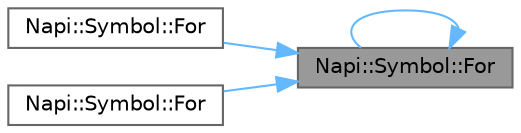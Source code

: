 digraph "Napi::Symbol::For"
{
 // LATEX_PDF_SIZE
  bgcolor="transparent";
  edge [fontname=Helvetica,fontsize=10,labelfontname=Helvetica,labelfontsize=10];
  node [fontname=Helvetica,fontsize=10,shape=box,height=0.2,width=0.4];
  rankdir="RL";
  Node1 [id="Node000001",label="Napi::Symbol::For",height=0.2,width=0.4,color="gray40", fillcolor="grey60", style="filled", fontcolor="black",tooltip=" "];
  Node1 -> Node2 [id="edge7_Node000001_Node000002",dir="back",color="steelblue1",style="solid",tooltip=" "];
  Node2 [id="Node000002",label="Napi::Symbol::For",height=0.2,width=0.4,color="grey40", fillcolor="white", style="filled",URL="$class_napi_1_1_symbol.html#aa14bf722209397bbc710262c5a864dd8",tooltip=" "];
  Node1 -> Node1 [id="edge8_Node000001_Node000001",dir="back",color="steelblue1",style="solid",tooltip=" "];
  Node1 -> Node3 [id="edge9_Node000001_Node000003",dir="back",color="steelblue1",style="solid",tooltip=" "];
  Node3 [id="Node000003",label="Napi::Symbol::For",height=0.2,width=0.4,color="grey40", fillcolor="white", style="filled",URL="$class_napi_1_1_symbol.html#acf30fec3e64a0d7bb9dcd174e0a717e6",tooltip=" "];
}
